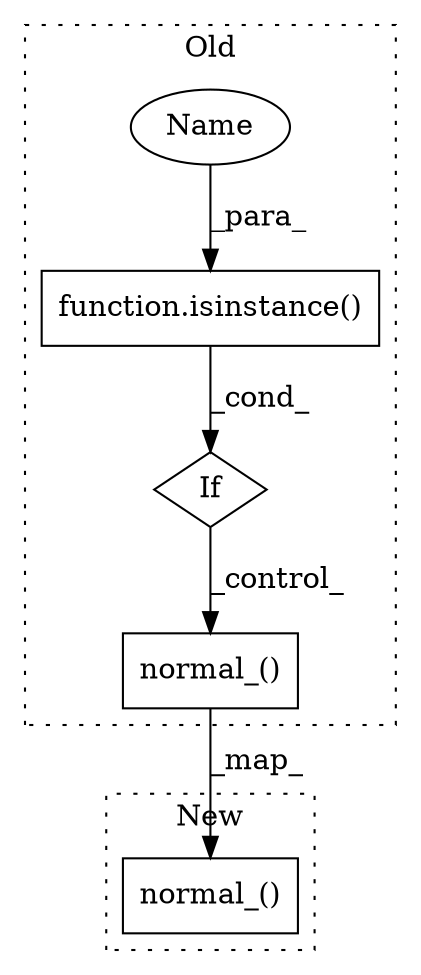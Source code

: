 digraph G {
subgraph cluster0 {
1 [label="normal_()" a="75" s="3282,3312" l="22,11" shape="box"];
3 [label="If" a="96" s="3233" l="3" shape="diamond"];
4 [label="function.isinstance()" a="75" s="3236,3259" l="11,1" shape="box"];
5 [label="Name" a="87" s="3247" l="1" shape="ellipse"];
label = "Old";
style="dotted";
}
subgraph cluster1 {
2 [label="normal_()" a="75" s="4199,4239" l="22,11" shape="box"];
label = "New";
style="dotted";
}
1 -> 2 [label="_map_"];
3 -> 1 [label="_control_"];
4 -> 3 [label="_cond_"];
5 -> 4 [label="_para_"];
}